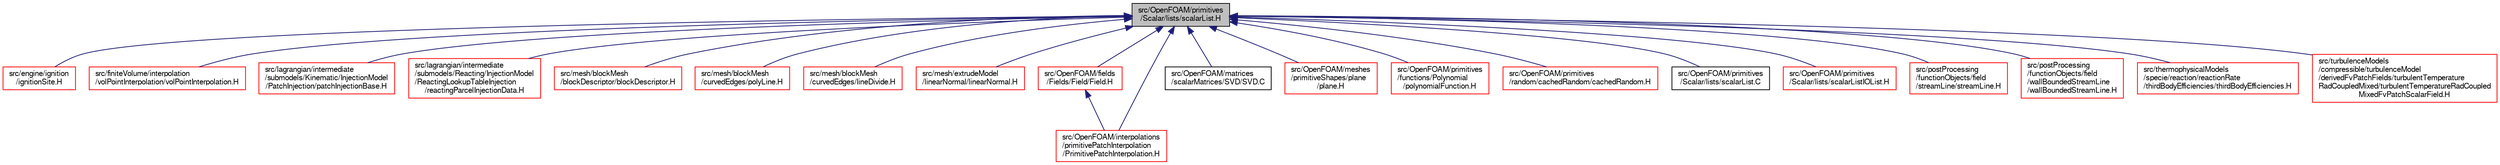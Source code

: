 digraph "src/OpenFOAM/primitives/Scalar/lists/scalarList.H"
{
  bgcolor="transparent";
  edge [fontname="FreeSans",fontsize="10",labelfontname="FreeSans",labelfontsize="10"];
  node [fontname="FreeSans",fontsize="10",shape=record];
  Node48 [label="src/OpenFOAM/primitives\l/Scalar/lists/scalarList.H",height=0.2,width=0.4,color="black", fillcolor="grey75", style="filled", fontcolor="black"];
  Node48 -> Node49 [dir="back",color="midnightblue",fontsize="10",style="solid",fontname="FreeSans"];
  Node49 [label="src/engine/ignition\l/ignitionSite.H",height=0.2,width=0.4,color="red",URL="$a01070.html"];
  Node48 -> Node55 [dir="back",color="midnightblue",fontsize="10",style="solid",fontname="FreeSans"];
  Node55 [label="src/finiteVolume/interpolation\l/volPointInterpolation/volPointInterpolation.H",height=0.2,width=0.4,color="red",URL="$a04340.html"];
  Node48 -> Node86 [dir="back",color="midnightblue",fontsize="10",style="solid",fontname="FreeSans"];
  Node86 [label="src/lagrangian/intermediate\l/submodels/Kinematic/InjectionModel\l/PatchInjection/patchInjectionBase.H",height=0.2,width=0.4,color="red",URL="$a05804.html"];
  Node48 -> Node103 [dir="back",color="midnightblue",fontsize="10",style="solid",fontname="FreeSans"];
  Node103 [label="src/lagrangian/intermediate\l/submodels/Reacting/InjectionModel\l/ReactingLookupTableInjection\l/reactingParcelInjectionData.H",height=0.2,width=0.4,color="red",URL="$a06200.html"];
  Node48 -> Node119 [dir="back",color="midnightblue",fontsize="10",style="solid",fontname="FreeSans"];
  Node119 [label="src/mesh/blockMesh\l/blockDescriptor/blockDescriptor.H",height=0.2,width=0.4,color="red",URL="$a06995.html"];
  Node48 -> Node132 [dir="back",color="midnightblue",fontsize="10",style="solid",fontname="FreeSans"];
  Node132 [label="src/mesh/blockMesh\l/curvedEdges/polyLine.H",height=0.2,width=0.4,color="red",URL="$a07070.html"];
  Node48 -> Node144 [dir="back",color="midnightblue",fontsize="10",style="solid",fontname="FreeSans"];
  Node144 [label="src/mesh/blockMesh\l/curvedEdges/lineDivide.H",height=0.2,width=0.4,color="red",URL="$a07058.html"];
  Node48 -> Node146 [dir="back",color="midnightblue",fontsize="10",style="solid",fontname="FreeSans"];
  Node146 [label="src/mesh/extrudeModel\l/linearNormal/linearNormal.H",height=0.2,width=0.4,color="red",URL="$a07121.html"];
  Node48 -> Node150 [dir="back",color="midnightblue",fontsize="10",style="solid",fontname="FreeSans"];
  Node150 [label="src/OpenFOAM/fields\l/Fields/Field/Field.H",height=0.2,width=0.4,color="red",URL="$a09575.html"];
  Node150 -> Node4590 [dir="back",color="midnightblue",fontsize="10",style="solid",fontname="FreeSans"];
  Node4590 [label="src/OpenFOAM/interpolations\l/primitivePatchInterpolation\l/PrimitivePatchInterpolation.H",height=0.2,width=0.4,color="red",URL="$a10496.html"];
  Node48 -> Node4590 [dir="back",color="midnightblue",fontsize="10",style="solid",fontname="FreeSans"];
  Node48 -> Node4532 [dir="back",color="midnightblue",fontsize="10",style="solid",fontname="FreeSans"];
  Node4532 [label="src/OpenFOAM/matrices\l/scalarMatrices/SVD/SVD.C",height=0.2,width=0.4,color="black",URL="$a11030.html"];
  Node48 -> Node4597 [dir="back",color="midnightblue",fontsize="10",style="solid",fontname="FreeSans"];
  Node4597 [label="src/OpenFOAM/meshes\l/primitiveShapes/plane\l/plane.H",height=0.2,width=0.4,color="red",URL="$a12056.html"];
  Node48 -> Node4599 [dir="back",color="midnightblue",fontsize="10",style="solid",fontname="FreeSans"];
  Node4599 [label="src/OpenFOAM/primitives\l/functions/Polynomial\l/polynomialFunction.H",height=0.2,width=0.4,color="red",URL="$a12302.html"];
  Node48 -> Node4601 [dir="back",color="midnightblue",fontsize="10",style="solid",fontname="FreeSans"];
  Node4601 [label="src/OpenFOAM/primitives\l/random/cachedRandom/cachedRandom.H",height=0.2,width=0.4,color="red",URL="$a12452.html"];
  Node48 -> Node4625 [dir="back",color="midnightblue",fontsize="10",style="solid",fontname="FreeSans"];
  Node4625 [label="src/OpenFOAM/primitives\l/Scalar/lists/scalarList.C",height=0.2,width=0.4,color="black",URL="$a12518.html",tooltip="Specialisation of List<T> for scalar. "];
  Node48 -> Node4626 [dir="back",color="midnightblue",fontsize="10",style="solid",fontname="FreeSans"];
  Node4626 [label="src/OpenFOAM/primitives\l/Scalar/lists/scalarListIOList.H",height=0.2,width=0.4,color="red",URL="$a12527.html"];
  Node48 -> Node238 [dir="back",color="midnightblue",fontsize="10",style="solid",fontname="FreeSans"];
  Node238 [label="src/postProcessing\l/functionObjects/field\l/streamLine/streamLine.H",height=0.2,width=0.4,color="red",URL="$a13421.html"];
  Node48 -> Node242 [dir="back",color="midnightblue",fontsize="10",style="solid",fontname="FreeSans"];
  Node242 [label="src/postProcessing\l/functionObjects/field\l/wallBoundedStreamLine\l/wallBoundedStreamLine.H",height=0.2,width=0.4,color="red",URL="$a13472.html"];
  Node48 -> Node4628 [dir="back",color="midnightblue",fontsize="10",style="solid",fontname="FreeSans"];
  Node4628 [label="src/thermophysicalModels\l/specie/reaction/reactionRate\l/thirdBodyEfficiencies/thirdBodyEfficiencies.H",height=0.2,width=0.4,color="red",URL="$a16538.html"];
  Node48 -> Node2977 [dir="back",color="midnightblue",fontsize="10",style="solid",fontname="FreeSans"];
  Node2977 [label="src/turbulenceModels\l/compressible/turbulenceModel\l/derivedFvPatchFields/turbulentTemperature\lRadCoupledMixed/turbulentTemperatureRadCoupled\lMixedFvPatchScalarField.H",height=0.2,width=0.4,color="red",URL="$a17363.html"];
}
